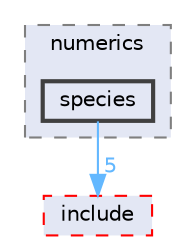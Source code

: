 digraph "SU2_CFD/src/numerics/species"
{
 // LATEX_PDF_SIZE
  bgcolor="transparent";
  edge [fontname=Helvetica,fontsize=10,labelfontname=Helvetica,labelfontsize=10];
  node [fontname=Helvetica,fontsize=10,shape=box,height=0.2,width=0.4];
  compound=true
  subgraph clusterdir_28ed81e72bcc2d8001c2a1104e4c8ee3 {
    graph [ bgcolor="#e3e7f4", pencolor="grey50", label="numerics", fontname=Helvetica,fontsize=10 style="filled,dashed", URL="dir_28ed81e72bcc2d8001c2a1104e4c8ee3.html",tooltip=""]
  dir_c565bcf8bb0e519da75f36f281e49ff5 [label="species", fillcolor="#e3e7f4", color="grey25", style="filled,bold", URL="dir_c565bcf8bb0e519da75f36f281e49ff5.html",tooltip=""];
  }
  dir_3b735dd5547717c34264cbbbba892a8a [label="include", fillcolor="#e3e7f4", color="red", style="filled,dashed", URL="dir_3b735dd5547717c34264cbbbba892a8a.html",tooltip=""];
  dir_c565bcf8bb0e519da75f36f281e49ff5->dir_3b735dd5547717c34264cbbbba892a8a [headlabel="5", labeldistance=1.5 headhref="dir_000082_000047.html" href="dir_000082_000047.html" color="steelblue1" fontcolor="steelblue1"];
}
